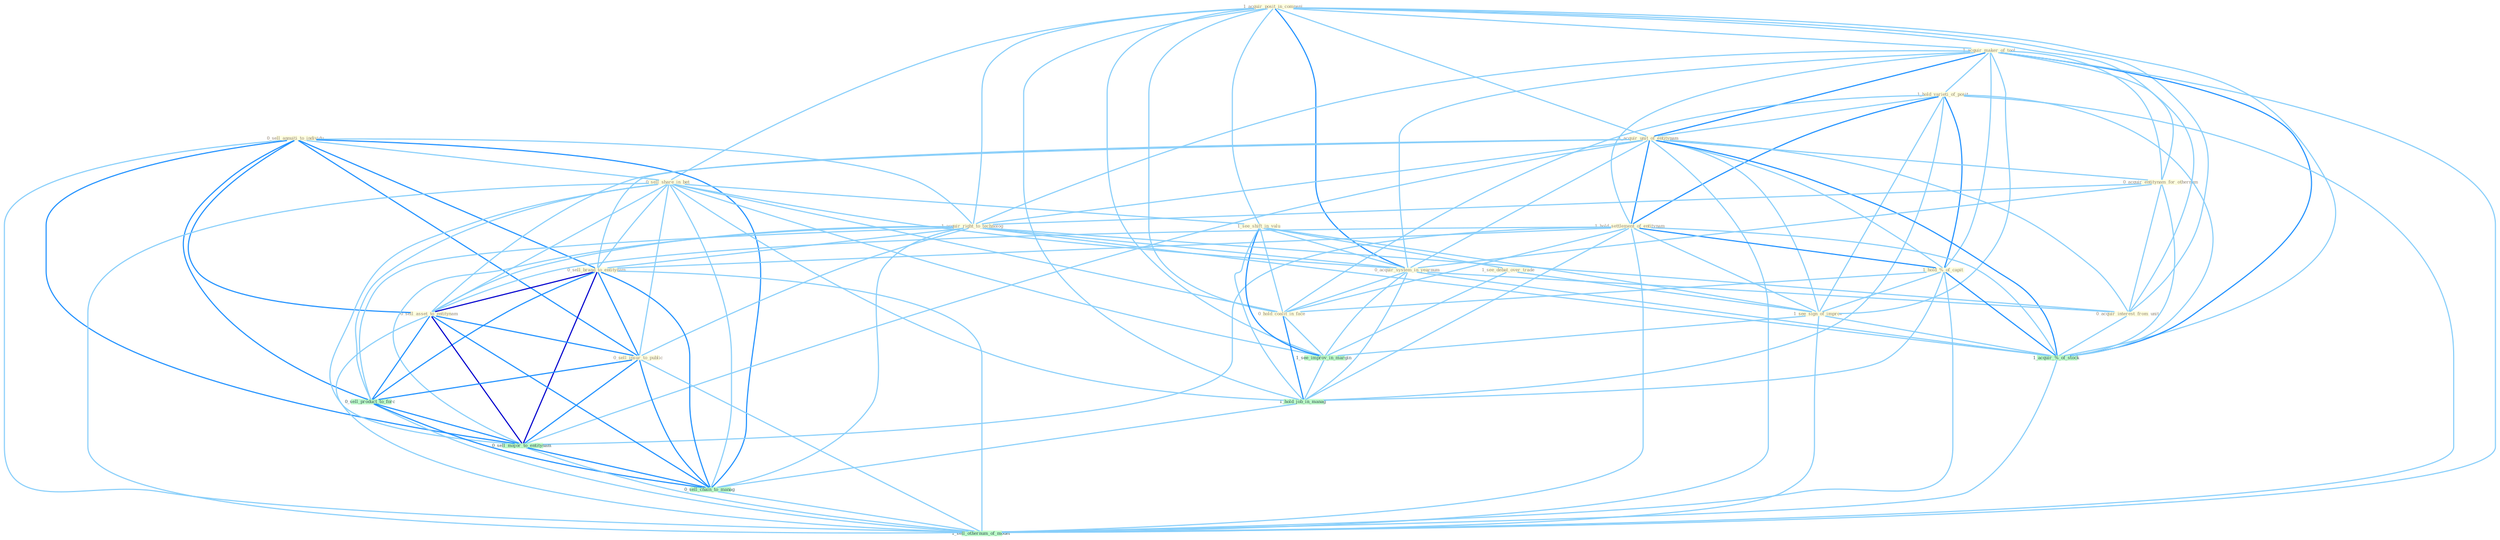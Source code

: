 Graph G{ 
    node
    [shape=polygon,style=filled,width=.5,height=.06,color="#BDFCC9",fixedsize=true,fontsize=4,
    fontcolor="#2f4f4f"];
    {node
    [color="#ffffe0", fontcolor="#8b7d6b"] "1_acquir_posit_in_compani " "1_acquir_maker_of_tool " "0_sell_annuiti_to_individu " "0_sell_share_in_bet " "1_hold_varieti_of_posit " "1_acquir_unit_of_entitynam " "1_hold_settlement_of_entitynam " "0_acquir_entitynam_for_othernum " "1_see_shift_in_valu " "1_see_debat_over_trade " "1_acquir_right_to_technolog " "0_acquir_system_in_yearnum " "1_hold_%_of_capit " "0_sell_brand_to_entitynam " "0_sell_asset_to_entitynam " "0_hold_coalit_in_face " "0_acquir_interest_from_unit " "0_sell_insur_to_public " "1_see_sign_of_improv "}
{node [color="#fff0f5", fontcolor="#b22222"]}
edge [color="#B0E2FF"];

	"1_acquir_posit_in_compani " -- "1_acquir_maker_of_tool " [w="1", color="#87cefa" ];
	"1_acquir_posit_in_compani " -- "0_sell_share_in_bet " [w="1", color="#87cefa" ];
	"1_acquir_posit_in_compani " -- "1_acquir_unit_of_entitynam " [w="1", color="#87cefa" ];
	"1_acquir_posit_in_compani " -- "0_acquir_entitynam_for_othernum " [w="1", color="#87cefa" ];
	"1_acquir_posit_in_compani " -- "1_see_shift_in_valu " [w="1", color="#87cefa" ];
	"1_acquir_posit_in_compani " -- "1_acquir_right_to_technolog " [w="1", color="#87cefa" ];
	"1_acquir_posit_in_compani " -- "0_acquir_system_in_yearnum " [w="2", color="#1e90ff" , len=0.8];
	"1_acquir_posit_in_compani " -- "0_hold_coalit_in_face " [w="1", color="#87cefa" ];
	"1_acquir_posit_in_compani " -- "0_acquir_interest_from_unit " [w="1", color="#87cefa" ];
	"1_acquir_posit_in_compani " -- "1_see_improv_in_margin " [w="1", color="#87cefa" ];
	"1_acquir_posit_in_compani " -- "1_acquir_%_of_stock " [w="1", color="#87cefa" ];
	"1_acquir_posit_in_compani " -- "1_hold_job_in_manag " [w="1", color="#87cefa" ];
	"1_acquir_maker_of_tool " -- "1_hold_varieti_of_posit " [w="1", color="#87cefa" ];
	"1_acquir_maker_of_tool " -- "1_acquir_unit_of_entitynam " [w="2", color="#1e90ff" , len=0.8];
	"1_acquir_maker_of_tool " -- "1_hold_settlement_of_entitynam " [w="1", color="#87cefa" ];
	"1_acquir_maker_of_tool " -- "0_acquir_entitynam_for_othernum " [w="1", color="#87cefa" ];
	"1_acquir_maker_of_tool " -- "1_acquir_right_to_technolog " [w="1", color="#87cefa" ];
	"1_acquir_maker_of_tool " -- "0_acquir_system_in_yearnum " [w="1", color="#87cefa" ];
	"1_acquir_maker_of_tool " -- "1_hold_%_of_capit " [w="1", color="#87cefa" ];
	"1_acquir_maker_of_tool " -- "0_acquir_interest_from_unit " [w="1", color="#87cefa" ];
	"1_acquir_maker_of_tool " -- "1_see_sign_of_improv " [w="1", color="#87cefa" ];
	"1_acquir_maker_of_tool " -- "1_acquir_%_of_stock " [w="2", color="#1e90ff" , len=0.8];
	"1_acquir_maker_of_tool " -- "1_sell_othernum_of_model " [w="1", color="#87cefa" ];
	"0_sell_annuiti_to_individu " -- "0_sell_share_in_bet " [w="1", color="#87cefa" ];
	"0_sell_annuiti_to_individu " -- "1_acquir_right_to_technolog " [w="1", color="#87cefa" ];
	"0_sell_annuiti_to_individu " -- "0_sell_brand_to_entitynam " [w="2", color="#1e90ff" , len=0.8];
	"0_sell_annuiti_to_individu " -- "0_sell_asset_to_entitynam " [w="2", color="#1e90ff" , len=0.8];
	"0_sell_annuiti_to_individu " -- "0_sell_insur_to_public " [w="2", color="#1e90ff" , len=0.8];
	"0_sell_annuiti_to_individu " -- "0_sell_product_to_forc " [w="2", color="#1e90ff" , len=0.8];
	"0_sell_annuiti_to_individu " -- "0_sell_major_to_entitynam " [w="2", color="#1e90ff" , len=0.8];
	"0_sell_annuiti_to_individu " -- "0_sell_chain_to_manag " [w="2", color="#1e90ff" , len=0.8];
	"0_sell_annuiti_to_individu " -- "1_sell_othernum_of_model " [w="1", color="#87cefa" ];
	"0_sell_share_in_bet " -- "1_see_shift_in_valu " [w="1", color="#87cefa" ];
	"0_sell_share_in_bet " -- "0_acquir_system_in_yearnum " [w="1", color="#87cefa" ];
	"0_sell_share_in_bet " -- "0_sell_brand_to_entitynam " [w="1", color="#87cefa" ];
	"0_sell_share_in_bet " -- "0_sell_asset_to_entitynam " [w="1", color="#87cefa" ];
	"0_sell_share_in_bet " -- "0_hold_coalit_in_face " [w="1", color="#87cefa" ];
	"0_sell_share_in_bet " -- "0_sell_insur_to_public " [w="1", color="#87cefa" ];
	"0_sell_share_in_bet " -- "1_see_improv_in_margin " [w="1", color="#87cefa" ];
	"0_sell_share_in_bet " -- "1_hold_job_in_manag " [w="1", color="#87cefa" ];
	"0_sell_share_in_bet " -- "0_sell_product_to_forc " [w="1", color="#87cefa" ];
	"0_sell_share_in_bet " -- "0_sell_major_to_entitynam " [w="1", color="#87cefa" ];
	"0_sell_share_in_bet " -- "0_sell_chain_to_manag " [w="1", color="#87cefa" ];
	"0_sell_share_in_bet " -- "1_sell_othernum_of_model " [w="1", color="#87cefa" ];
	"1_hold_varieti_of_posit " -- "1_acquir_unit_of_entitynam " [w="1", color="#87cefa" ];
	"1_hold_varieti_of_posit " -- "1_hold_settlement_of_entitynam " [w="2", color="#1e90ff" , len=0.8];
	"1_hold_varieti_of_posit " -- "1_hold_%_of_capit " [w="2", color="#1e90ff" , len=0.8];
	"1_hold_varieti_of_posit " -- "0_hold_coalit_in_face " [w="1", color="#87cefa" ];
	"1_hold_varieti_of_posit " -- "1_see_sign_of_improv " [w="1", color="#87cefa" ];
	"1_hold_varieti_of_posit " -- "1_acquir_%_of_stock " [w="1", color="#87cefa" ];
	"1_hold_varieti_of_posit " -- "1_hold_job_in_manag " [w="1", color="#87cefa" ];
	"1_hold_varieti_of_posit " -- "1_sell_othernum_of_model " [w="1", color="#87cefa" ];
	"1_acquir_unit_of_entitynam " -- "1_hold_settlement_of_entitynam " [w="2", color="#1e90ff" , len=0.8];
	"1_acquir_unit_of_entitynam " -- "0_acquir_entitynam_for_othernum " [w="1", color="#87cefa" ];
	"1_acquir_unit_of_entitynam " -- "1_acquir_right_to_technolog " [w="1", color="#87cefa" ];
	"1_acquir_unit_of_entitynam " -- "0_acquir_system_in_yearnum " [w="1", color="#87cefa" ];
	"1_acquir_unit_of_entitynam " -- "1_hold_%_of_capit " [w="1", color="#87cefa" ];
	"1_acquir_unit_of_entitynam " -- "0_sell_brand_to_entitynam " [w="1", color="#87cefa" ];
	"1_acquir_unit_of_entitynam " -- "0_sell_asset_to_entitynam " [w="1", color="#87cefa" ];
	"1_acquir_unit_of_entitynam " -- "0_acquir_interest_from_unit " [w="1", color="#87cefa" ];
	"1_acquir_unit_of_entitynam " -- "1_see_sign_of_improv " [w="1", color="#87cefa" ];
	"1_acquir_unit_of_entitynam " -- "1_acquir_%_of_stock " [w="2", color="#1e90ff" , len=0.8];
	"1_acquir_unit_of_entitynam " -- "0_sell_major_to_entitynam " [w="1", color="#87cefa" ];
	"1_acquir_unit_of_entitynam " -- "1_sell_othernum_of_model " [w="1", color="#87cefa" ];
	"1_hold_settlement_of_entitynam " -- "1_hold_%_of_capit " [w="2", color="#1e90ff" , len=0.8];
	"1_hold_settlement_of_entitynam " -- "0_sell_brand_to_entitynam " [w="1", color="#87cefa" ];
	"1_hold_settlement_of_entitynam " -- "0_sell_asset_to_entitynam " [w="1", color="#87cefa" ];
	"1_hold_settlement_of_entitynam " -- "0_hold_coalit_in_face " [w="1", color="#87cefa" ];
	"1_hold_settlement_of_entitynam " -- "1_see_sign_of_improv " [w="1", color="#87cefa" ];
	"1_hold_settlement_of_entitynam " -- "1_acquir_%_of_stock " [w="1", color="#87cefa" ];
	"1_hold_settlement_of_entitynam " -- "1_hold_job_in_manag " [w="1", color="#87cefa" ];
	"1_hold_settlement_of_entitynam " -- "0_sell_major_to_entitynam " [w="1", color="#87cefa" ];
	"1_hold_settlement_of_entitynam " -- "1_sell_othernum_of_model " [w="1", color="#87cefa" ];
	"0_acquir_entitynam_for_othernum " -- "1_acquir_right_to_technolog " [w="1", color="#87cefa" ];
	"0_acquir_entitynam_for_othernum " -- "0_acquir_system_in_yearnum " [w="1", color="#87cefa" ];
	"0_acquir_entitynam_for_othernum " -- "0_acquir_interest_from_unit " [w="1", color="#87cefa" ];
	"0_acquir_entitynam_for_othernum " -- "1_acquir_%_of_stock " [w="1", color="#87cefa" ];
	"1_see_shift_in_valu " -- "1_see_debat_over_trade " [w="1", color="#87cefa" ];
	"1_see_shift_in_valu " -- "0_acquir_system_in_yearnum " [w="1", color="#87cefa" ];
	"1_see_shift_in_valu " -- "0_hold_coalit_in_face " [w="1", color="#87cefa" ];
	"1_see_shift_in_valu " -- "1_see_sign_of_improv " [w="1", color="#87cefa" ];
	"1_see_shift_in_valu " -- "1_see_improv_in_margin " [w="2", color="#1e90ff" , len=0.8];
	"1_see_shift_in_valu " -- "1_hold_job_in_manag " [w="1", color="#87cefa" ];
	"1_see_debat_over_trade " -- "1_see_sign_of_improv " [w="1", color="#87cefa" ];
	"1_see_debat_over_trade " -- "1_see_improv_in_margin " [w="1", color="#87cefa" ];
	"1_acquir_right_to_technolog " -- "0_acquir_system_in_yearnum " [w="1", color="#87cefa" ];
	"1_acquir_right_to_technolog " -- "0_sell_brand_to_entitynam " [w="1", color="#87cefa" ];
	"1_acquir_right_to_technolog " -- "0_sell_asset_to_entitynam " [w="1", color="#87cefa" ];
	"1_acquir_right_to_technolog " -- "0_acquir_interest_from_unit " [w="1", color="#87cefa" ];
	"1_acquir_right_to_technolog " -- "0_sell_insur_to_public " [w="1", color="#87cefa" ];
	"1_acquir_right_to_technolog " -- "1_acquir_%_of_stock " [w="1", color="#87cefa" ];
	"1_acquir_right_to_technolog " -- "0_sell_product_to_forc " [w="1", color="#87cefa" ];
	"1_acquir_right_to_technolog " -- "0_sell_major_to_entitynam " [w="1", color="#87cefa" ];
	"1_acquir_right_to_technolog " -- "0_sell_chain_to_manag " [w="1", color="#87cefa" ];
	"0_acquir_system_in_yearnum " -- "0_hold_coalit_in_face " [w="1", color="#87cefa" ];
	"0_acquir_system_in_yearnum " -- "0_acquir_interest_from_unit " [w="1", color="#87cefa" ];
	"0_acquir_system_in_yearnum " -- "1_see_improv_in_margin " [w="1", color="#87cefa" ];
	"0_acquir_system_in_yearnum " -- "1_acquir_%_of_stock " [w="1", color="#87cefa" ];
	"0_acquir_system_in_yearnum " -- "1_hold_job_in_manag " [w="1", color="#87cefa" ];
	"1_hold_%_of_capit " -- "0_hold_coalit_in_face " [w="1", color="#87cefa" ];
	"1_hold_%_of_capit " -- "1_see_sign_of_improv " [w="1", color="#87cefa" ];
	"1_hold_%_of_capit " -- "1_acquir_%_of_stock " [w="2", color="#1e90ff" , len=0.8];
	"1_hold_%_of_capit " -- "1_hold_job_in_manag " [w="1", color="#87cefa" ];
	"1_hold_%_of_capit " -- "1_sell_othernum_of_model " [w="1", color="#87cefa" ];
	"0_sell_brand_to_entitynam " -- "0_sell_asset_to_entitynam " [w="3", color="#0000cd" , len=0.6];
	"0_sell_brand_to_entitynam " -- "0_sell_insur_to_public " [w="2", color="#1e90ff" , len=0.8];
	"0_sell_brand_to_entitynam " -- "0_sell_product_to_forc " [w="2", color="#1e90ff" , len=0.8];
	"0_sell_brand_to_entitynam " -- "0_sell_major_to_entitynam " [w="3", color="#0000cd" , len=0.6];
	"0_sell_brand_to_entitynam " -- "0_sell_chain_to_manag " [w="2", color="#1e90ff" , len=0.8];
	"0_sell_brand_to_entitynam " -- "1_sell_othernum_of_model " [w="1", color="#87cefa" ];
	"0_sell_asset_to_entitynam " -- "0_sell_insur_to_public " [w="2", color="#1e90ff" , len=0.8];
	"0_sell_asset_to_entitynam " -- "0_sell_product_to_forc " [w="2", color="#1e90ff" , len=0.8];
	"0_sell_asset_to_entitynam " -- "0_sell_major_to_entitynam " [w="3", color="#0000cd" , len=0.6];
	"0_sell_asset_to_entitynam " -- "0_sell_chain_to_manag " [w="2", color="#1e90ff" , len=0.8];
	"0_sell_asset_to_entitynam " -- "1_sell_othernum_of_model " [w="1", color="#87cefa" ];
	"0_hold_coalit_in_face " -- "1_see_improv_in_margin " [w="1", color="#87cefa" ];
	"0_hold_coalit_in_face " -- "1_hold_job_in_manag " [w="2", color="#1e90ff" , len=0.8];
	"0_acquir_interest_from_unit " -- "1_acquir_%_of_stock " [w="1", color="#87cefa" ];
	"0_sell_insur_to_public " -- "0_sell_product_to_forc " [w="2", color="#1e90ff" , len=0.8];
	"0_sell_insur_to_public " -- "0_sell_major_to_entitynam " [w="2", color="#1e90ff" , len=0.8];
	"0_sell_insur_to_public " -- "0_sell_chain_to_manag " [w="2", color="#1e90ff" , len=0.8];
	"0_sell_insur_to_public " -- "1_sell_othernum_of_model " [w="1", color="#87cefa" ];
	"1_see_sign_of_improv " -- "1_see_improv_in_margin " [w="1", color="#87cefa" ];
	"1_see_sign_of_improv " -- "1_acquir_%_of_stock " [w="1", color="#87cefa" ];
	"1_see_sign_of_improv " -- "1_sell_othernum_of_model " [w="1", color="#87cefa" ];
	"1_see_improv_in_margin " -- "1_hold_job_in_manag " [w="1", color="#87cefa" ];
	"1_acquir_%_of_stock " -- "1_sell_othernum_of_model " [w="1", color="#87cefa" ];
	"1_hold_job_in_manag " -- "0_sell_chain_to_manag " [w="1", color="#87cefa" ];
	"0_sell_product_to_forc " -- "0_sell_major_to_entitynam " [w="2", color="#1e90ff" , len=0.8];
	"0_sell_product_to_forc " -- "0_sell_chain_to_manag " [w="2", color="#1e90ff" , len=0.8];
	"0_sell_product_to_forc " -- "1_sell_othernum_of_model " [w="1", color="#87cefa" ];
	"0_sell_major_to_entitynam " -- "0_sell_chain_to_manag " [w="2", color="#1e90ff" , len=0.8];
	"0_sell_major_to_entitynam " -- "1_sell_othernum_of_model " [w="1", color="#87cefa" ];
	"0_sell_chain_to_manag " -- "1_sell_othernum_of_model " [w="1", color="#87cefa" ];
}